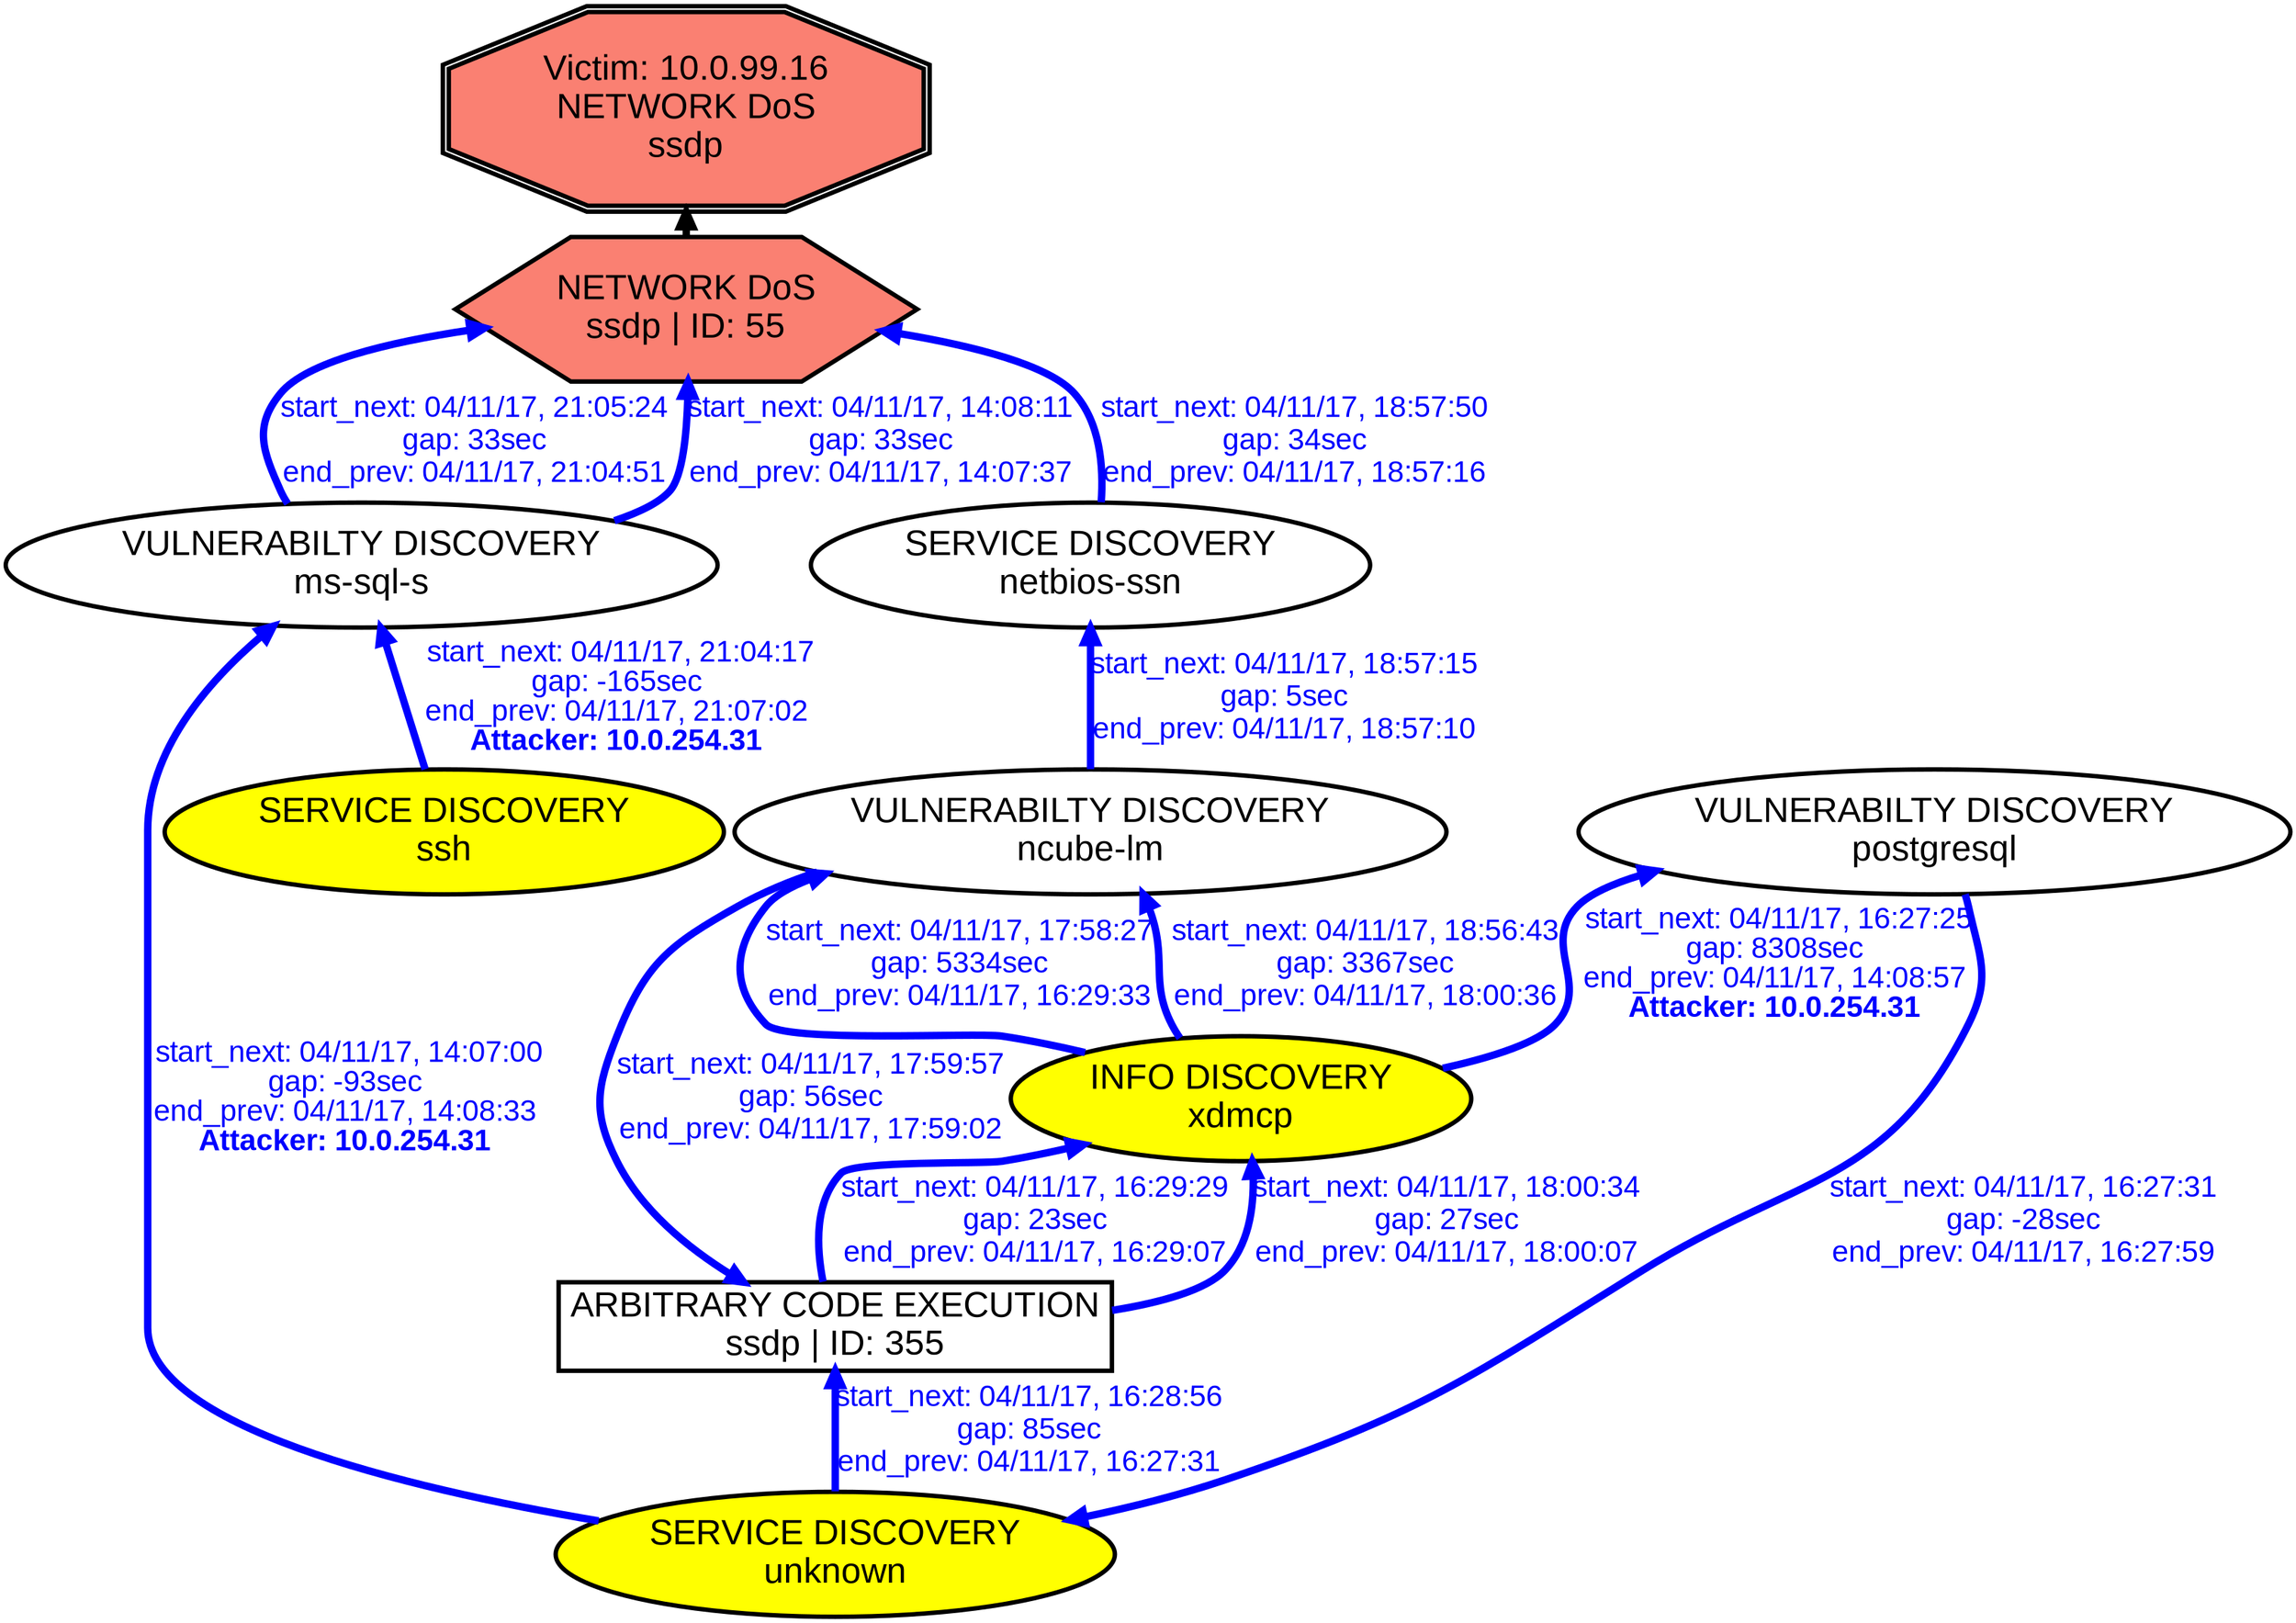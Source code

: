 digraph NETWORKDOSssdp {
rankdir="BT"; 
 graph [ nodesep="0.1", ranksep="0.02"] 
 node [ fontname=Arial, fontsize=24,penwidth=3]; 
 edge [ fontname=Arial, fontsize=20,penwidth=5 ];
"Victim: 10.0.99.16
NETWORK DoS
ssdp" [shape=doubleoctagon, style=filled, fillcolor=salmon];
{ rank = max; "Victim: 10.0.99.16
NETWORK DoS
ssdp"}
"NETWORK DoS
ssdp | ID: 55" -> "Victim: 10.0.99.16
NETWORK DoS
ssdp"
"NETWORK DoS
ssdp | ID: 55" [style=filled, fillcolor= salmon]
{ rank=same; "NETWORK DoS
ssdp | ID: 55"}
"SERVICE DISCOVERY
unknown" [style=filled, fillcolor= yellow]
"SERVICE DISCOVERY
unknown" -> "VULNERABILTY DISCOVERY
ms-sql-s" [ color=blue] [label=<<font color="blue"> start_next: 04/11/17, 14:07:00<br/>gap: -93sec<br/>end_prev: 04/11/17, 14:08:33</font><br/><font color="blue"><b>Attacker: 10.0.254.31</b></font>>]
"VULNERABILTY DISCOVERY
ms-sql-s" -> "NETWORK DoS
ssdp | ID: 55" [ label="start_next: 04/11/17, 14:08:11
gap: 33sec
end_prev: 04/11/17, 14:07:37"][ fontcolor="blue" color=blue]
"INFO DISCOVERY
xdmcp" [style=filled, fillcolor= yellow]
"INFO DISCOVERY
xdmcp" -> "VULNERABILTY DISCOVERY
postgresql" [ color=blue] [label=<<font color="blue"> start_next: 04/11/17, 16:27:25<br/>gap: 8308sec<br/>end_prev: 04/11/17, 14:08:57</font><br/><font color="blue"><b>Attacker: 10.0.254.31</b></font>>]
"VULNERABILTY DISCOVERY
postgresql" -> "SERVICE DISCOVERY
unknown" [ label="start_next: 04/11/17, 16:27:31
gap: -28sec
end_prev: 04/11/17, 16:27:59"][ fontcolor="blue" color=blue]
"SERVICE DISCOVERY
unknown" -> "ARBITRARY CODE EXECUTION
ssdp | ID: 355" [ label="start_next: 04/11/17, 16:28:56
gap: 85sec
end_prev: 04/11/17, 16:27:31"][ fontcolor="blue" color=blue]
"ARBITRARY CODE EXECUTION
ssdp | ID: 355" -> "INFO DISCOVERY
xdmcp" [ label="start_next: 04/11/17, 16:29:29
gap: 23sec
end_prev: 04/11/17, 16:29:07"][ fontcolor="blue" color=blue]
"INFO DISCOVERY
xdmcp" -> "VULNERABILTY DISCOVERY
ncube-lm" [ label="start_next: 04/11/17, 17:58:27
gap: 5334sec
end_prev: 04/11/17, 16:29:33"][ fontcolor="blue" color=blue]
"VULNERABILTY DISCOVERY
ncube-lm" -> "ARBITRARY CODE EXECUTION
ssdp | ID: 355" [ label="start_next: 04/11/17, 17:59:57
gap: 56sec
end_prev: 04/11/17, 17:59:02"][ fontcolor="blue" color=blue]
"ARBITRARY CODE EXECUTION
ssdp | ID: 355" -> "INFO DISCOVERY
xdmcp" [ label="start_next: 04/11/17, 18:00:34
gap: 27sec
end_prev: 04/11/17, 18:00:07"][ fontcolor="blue" color=blue]
"INFO DISCOVERY
xdmcp" -> "VULNERABILTY DISCOVERY
ncube-lm" [ label="start_next: 04/11/17, 18:56:43
gap: 3367sec
end_prev: 04/11/17, 18:00:36"][ fontcolor="blue" color=blue]
"VULNERABILTY DISCOVERY
ncube-lm" -> "SERVICE DISCOVERY
netbios-ssn" [ label="start_next: 04/11/17, 18:57:15
gap: 5sec
end_prev: 04/11/17, 18:57:10"][ fontcolor="blue" color=blue]
"SERVICE DISCOVERY
netbios-ssn" -> "NETWORK DoS
ssdp | ID: 55" [ label="start_next: 04/11/17, 18:57:50
gap: 34sec
end_prev: 04/11/17, 18:57:16"][ fontcolor="blue" color=blue]
"SERVICE DISCOVERY
ssh" [style=filled, fillcolor= yellow]
"SERVICE DISCOVERY
ssh" -> "VULNERABILTY DISCOVERY
ms-sql-s" [ color=blue] [label=<<font color="blue"> start_next: 04/11/17, 21:04:17<br/>gap: -165sec<br/>end_prev: 04/11/17, 21:07:02</font><br/><font color="blue"><b>Attacker: 10.0.254.31</b></font>>]
"VULNERABILTY DISCOVERY
ms-sql-s" -> "NETWORK DoS
ssdp | ID: 55" [ label="start_next: 04/11/17, 21:05:24
gap: 33sec
end_prev: 04/11/17, 21:04:51"][ fontcolor="blue" color=blue]
"SERVICE DISCOVERY
unknown" [shape=oval]
"SERVICE DISCOVERY
unknown" [tooltip="ET SCAN Potential VNC Scan 5800-5820
ET SCAN Potential SSH Scan
ET SCAN Potential VNC Scan 5900-5920"]
"VULNERABILTY DISCOVERY
ms-sql-s" [shape=oval]
"VULNERABILTY DISCOVERY
ms-sql-s" [tooltip="ET POLICY Suspicious inbound to mySQL port 3306
ET POLICY Suspicious inbound to mSQL port 4333
ET POLICY Suspicious inbound to MSSQL port 1433
ET POLICY Suspicious inbound to Oracle SQL port 1521
ET POLICY Suspicious inbound to PostgreSQL port 5432"]
"NETWORK DoS
ssdp | ID: 55" [shape=hexagon]
"NETWORK DoS
ssdp | ID: 55" [tooltip="ET DOS Possible SSDP Amplification Scan in Progress"]
"INFO DISCOVERY
xdmcp" [shape=oval]
"INFO DISCOVERY
xdmcp" [tooltip="GPL RPC xdmcp info query"]
"VULNERABILTY DISCOVERY
postgresql" [shape=oval]
"VULNERABILTY DISCOVERY
postgresql" [tooltip="ET POLICY Suspicious inbound to mySQL port 3306
ET POLICY Suspicious inbound to mSQL port 4333
ET POLICY Suspicious inbound to MSSQL port 1433
ET POLICY Suspicious inbound to Oracle SQL port 1521
ET POLICY Suspicious inbound to PostgreSQL port 5432"]
"ARBITRARY CODE EXECUTION
ssdp | ID: 355" [shape=box]
"ARBITRARY CODE EXECUTION
ssdp | ID: 355" [tooltip="GPL MISC UPnP malformed advertisement"]
"VULNERABILTY DISCOVERY
ncube-lm" [shape=oval]
"VULNERABILTY DISCOVERY
ncube-lm" [tooltip="ET POLICY Suspicious inbound to mySQL port 3306
ET POLICY Suspicious inbound to mSQL port 4333
ET POLICY Suspicious inbound to MSSQL port 1433
ET POLICY Suspicious inbound to Oracle SQL port 1521
ET POLICY Suspicious inbound to PostgreSQL port 5432"]
"SERVICE DISCOVERY
netbios-ssn" [shape=oval]
"SERVICE DISCOVERY
netbios-ssn" [tooltip="ET SCAN Behavioral Unusual Port 445 traffic Potential Scan or Infection
ET SCAN Behavioral Unusual Port 139 traffic Potential Scan or Infection"]
"SERVICE DISCOVERY
ssh" [shape=oval]
"SERVICE DISCOVERY
ssh" [tooltip="ET SCAN Potential VNC Scan 5800-5820
ET SCAN Potential SSH Scan
ET SCAN Potential VNC Scan 5900-5920"]
}
